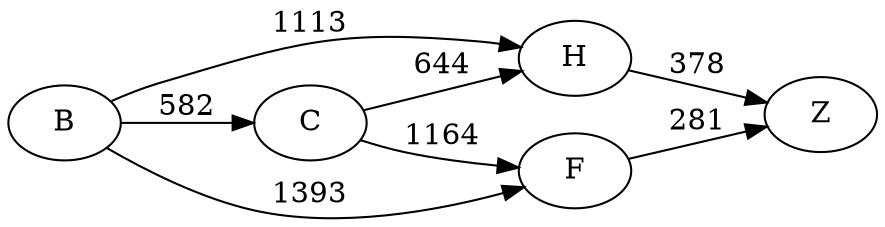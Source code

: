 digraph G {
	rankdir=LR size="8,5"
	B
	C
	B -> C [label=582]
	B
	H
	B -> H [label=1113]
	B
	F
	B -> F [label=1393]
	C
	H
	C -> H [label=644]
	C
	F
	C -> F [label=1164]
	H
	Z
	H -> Z [label=378]
	F
	Z
	F -> Z [label=281]
}

